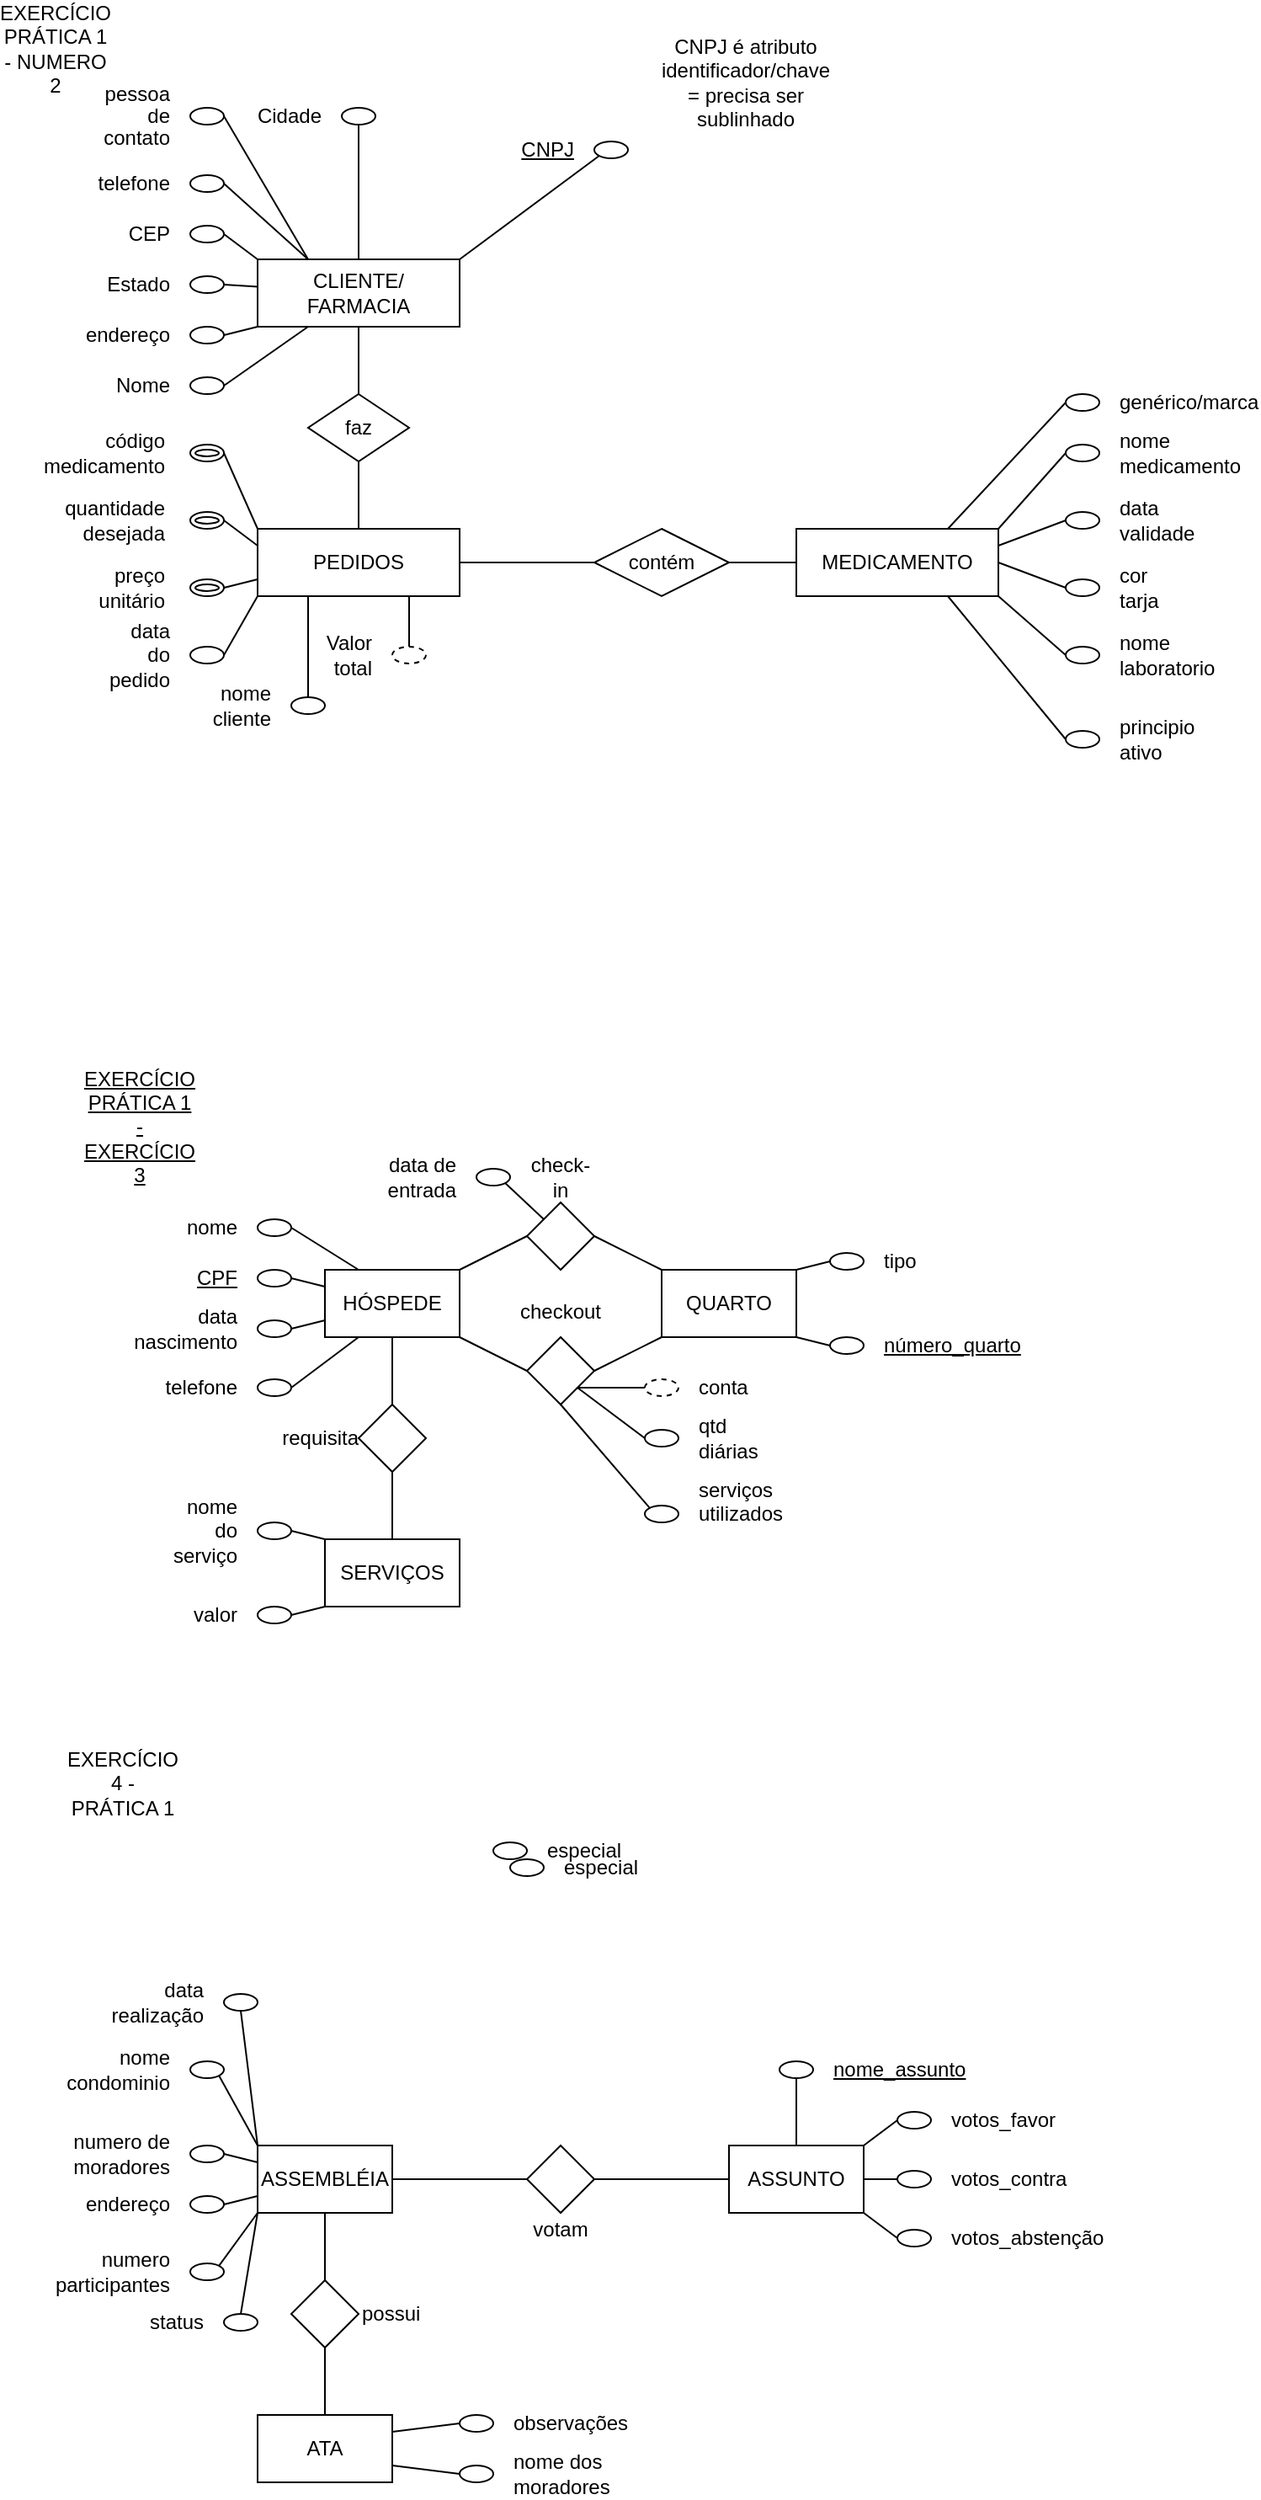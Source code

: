 <mxfile version="24.7.7">
  <diagram name="Página-1" id="wJPx6NjeLbjuttujyySv">
    <mxGraphModel dx="1707" dy="468" grid="1" gridSize="10" guides="1" tooltips="1" connect="1" arrows="1" fold="1" page="1" pageScale="1" pageWidth="827" pageHeight="1169" math="0" shadow="0">
      <root>
        <mxCell id="0" />
        <mxCell id="1" parent="0" />
        <mxCell id="q6L_Dp-qftHsIxAXk0o6-2" value="CLIENTE/&lt;div&gt;FARMACIA&lt;/div&gt;" style="whiteSpace=wrap;html=1;align=center;" vertex="1" parent="1">
          <mxGeometry x="80" y="160" width="120" height="40" as="geometry" />
        </mxCell>
        <mxCell id="q6L_Dp-qftHsIxAXk0o6-4" value="PEDIDOS" style="whiteSpace=wrap;html=1;align=center;" vertex="1" parent="1">
          <mxGeometry x="80" y="320" width="120" height="40" as="geometry" />
        </mxCell>
        <mxCell id="q6L_Dp-qftHsIxAXk0o6-16" value="&lt;p style=&quot;line-height: 110%;&quot;&gt;CNPJ&lt;/p&gt;" style="ellipse;whiteSpace=wrap;html=1;align=right;spacingLeft=0;fontStyle=4;spacingRight=30;" vertex="1" parent="1">
          <mxGeometry x="280" y="90" width="20" height="10" as="geometry" />
        </mxCell>
        <mxCell id="q6L_Dp-qftHsIxAXk0o6-17" value="Nome" style="ellipse;whiteSpace=wrap;html=1;align=right;spacingLeft=0;direction=west;spacingRight=30;" vertex="1" parent="1">
          <mxGeometry x="40" y="230" width="20" height="10" as="geometry" />
        </mxCell>
        <mxCell id="q6L_Dp-qftHsIxAXk0o6-19" value="&lt;p style=&quot;line-height: 110%;&quot;&gt;telefone&lt;/p&gt;" style="ellipse;whiteSpace=wrap;html=1;align=right;spacingLeft=0;spacingRight=30;" vertex="1" parent="1">
          <mxGeometry x="40" y="110" width="20" height="10" as="geometry" />
        </mxCell>
        <mxCell id="q6L_Dp-qftHsIxAXk0o6-20" value="&lt;p style=&quot;line-height: 110%;&quot;&gt;CEP&lt;/p&gt;" style="ellipse;whiteSpace=wrap;html=1;align=right;spacingLeft=0;spacingRight=30;" vertex="1" parent="1">
          <mxGeometry x="40" y="140" width="20" height="10" as="geometry" />
        </mxCell>
        <mxCell id="q6L_Dp-qftHsIxAXk0o6-21" value="&lt;p style=&quot;line-height: 110%;&quot;&gt;Estado&lt;/p&gt;" style="ellipse;whiteSpace=wrap;html=1;align=right;spacingLeft=0;spacingRight=30;" vertex="1" parent="1">
          <mxGeometry x="40" y="170" width="20" height="10" as="geometry" />
        </mxCell>
        <mxCell id="q6L_Dp-qftHsIxAXk0o6-22" value="&lt;p style=&quot;line-height: 110%;&quot;&gt;Cidade&lt;/p&gt;" style="ellipse;whiteSpace=wrap;html=1;align=right;spacingLeft=0;spacingRight=30;" vertex="1" parent="1">
          <mxGeometry x="130" y="70" width="20" height="10" as="geometry" />
        </mxCell>
        <mxCell id="q6L_Dp-qftHsIxAXk0o6-23" value="&lt;p style=&quot;line-height: 110%;&quot;&gt;endereço&lt;/p&gt;" style="ellipse;whiteSpace=wrap;html=1;align=right;spacingLeft=0;spacingRight=30;" vertex="1" parent="1">
          <mxGeometry x="40" y="200" width="20" height="10" as="geometry" />
        </mxCell>
        <mxCell id="q6L_Dp-qftHsIxAXk0o6-36" value="nome cliente" style="ellipse;whiteSpace=wrap;html=1;align=right;spacingLeft=0;direction=west;spacingRight=30;" vertex="1" parent="1">
          <mxGeometry x="100" y="420" width="20" height="10" as="geometry" />
        </mxCell>
        <mxCell id="q6L_Dp-qftHsIxAXk0o6-37" value="data do pedido" style="ellipse;whiteSpace=wrap;html=1;align=right;spacingLeft=0;direction=west;spacingRight=30;" vertex="1" parent="1">
          <mxGeometry x="40" y="390" width="20" height="10" as="geometry" />
        </mxCell>
        <mxCell id="q6L_Dp-qftHsIxAXk0o6-43" value="MEDICAMENTO" style="whiteSpace=wrap;html=1;align=center;" vertex="1" parent="1">
          <mxGeometry x="400" y="320" width="120" height="40" as="geometry" />
        </mxCell>
        <mxCell id="q6L_Dp-qftHsIxAXk0o6-44" value="data validade" style="ellipse;whiteSpace=wrap;html=1;align=left;spacingLeft=30;direction=west;" vertex="1" parent="1">
          <mxGeometry x="560" y="310" width="20" height="10" as="geometry" />
        </mxCell>
        <mxCell id="q6L_Dp-qftHsIxAXk0o6-45" value="cor tarja" style="ellipse;whiteSpace=wrap;html=1;align=left;spacingLeft=30;direction=west;" vertex="1" parent="1">
          <mxGeometry x="560" y="350" width="20" height="10" as="geometry" />
        </mxCell>
        <mxCell id="q6L_Dp-qftHsIxAXk0o6-46" value="nome laboratorio" style="ellipse;whiteSpace=wrap;html=1;align=left;spacingLeft=30;direction=west;" vertex="1" parent="1">
          <mxGeometry x="560" y="390" width="20" height="10" as="geometry" />
        </mxCell>
        <mxCell id="q6L_Dp-qftHsIxAXk0o6-47" value="principio ativo" style="ellipse;whiteSpace=wrap;html=1;align=left;spacingLeft=30;direction=west;" vertex="1" parent="1">
          <mxGeometry x="560" y="440" width="20" height="10" as="geometry" />
        </mxCell>
        <mxCell id="q6L_Dp-qftHsIxAXk0o6-48" value="nome medicamento" style="ellipse;whiteSpace=wrap;html=1;align=left;spacingLeft=30;direction=west;" vertex="1" parent="1">
          <mxGeometry x="560" y="270" width="20" height="10" as="geometry" />
        </mxCell>
        <mxCell id="q6L_Dp-qftHsIxAXk0o6-53" value="" style="endArrow=none;html=1;rounded=0;exitX=0.5;exitY=1;exitDx=0;exitDy=0;entryX=0.25;entryY=1;entryDx=0;entryDy=0;" edge="1" parent="1" source="q6L_Dp-qftHsIxAXk0o6-36" target="q6L_Dp-qftHsIxAXk0o6-4">
          <mxGeometry relative="1" as="geometry">
            <mxPoint x="330" y="370" as="sourcePoint" />
            <mxPoint x="490" y="370" as="targetPoint" />
          </mxGeometry>
        </mxCell>
        <mxCell id="q6L_Dp-qftHsIxAXk0o6-54" value="" style="endArrow=none;html=1;rounded=0;exitX=0;exitY=0.5;exitDx=0;exitDy=0;entryX=0;entryY=1;entryDx=0;entryDy=0;" edge="1" parent="1" source="q6L_Dp-qftHsIxAXk0o6-37" target="q6L_Dp-qftHsIxAXk0o6-4">
          <mxGeometry relative="1" as="geometry">
            <mxPoint x="330" y="370" as="sourcePoint" />
            <mxPoint x="490" y="370" as="targetPoint" />
          </mxGeometry>
        </mxCell>
        <mxCell id="q6L_Dp-qftHsIxAXk0o6-55" value="" style="endArrow=none;html=1;rounded=0;exitX=0;exitY=0.5;exitDx=0;exitDy=0;entryX=0;entryY=0.25;entryDx=0;entryDy=0;" edge="1" parent="1" target="q6L_Dp-qftHsIxAXk0o6-4">
          <mxGeometry relative="1" as="geometry">
            <mxPoint x="60" y="315" as="sourcePoint" />
            <mxPoint x="490" y="370" as="targetPoint" />
          </mxGeometry>
        </mxCell>
        <mxCell id="q6L_Dp-qftHsIxAXk0o6-57" value="" style="endArrow=none;html=1;rounded=0;exitX=1;exitY=0.5;exitDx=0;exitDy=0;entryX=0;entryY=0;entryDx=0;entryDy=0;" edge="1" parent="1" source="q6L_Dp-qftHsIxAXk0o6-91" target="q6L_Dp-qftHsIxAXk0o6-4">
          <mxGeometry relative="1" as="geometry">
            <mxPoint x="60" y="275" as="sourcePoint" />
            <mxPoint x="490" y="370" as="targetPoint" />
          </mxGeometry>
        </mxCell>
        <mxCell id="q6L_Dp-qftHsIxAXk0o6-59" value="" style="endArrow=none;html=1;rounded=0;exitX=0.5;exitY=1;exitDx=0;exitDy=0;entryX=0.5;entryY=0;entryDx=0;entryDy=0;" edge="1" parent="1" source="q6L_Dp-qftHsIxAXk0o6-2" target="q6L_Dp-qftHsIxAXk0o6-60">
          <mxGeometry relative="1" as="geometry">
            <mxPoint x="330" y="370" as="sourcePoint" />
            <mxPoint x="140" y="240" as="targetPoint" />
          </mxGeometry>
        </mxCell>
        <mxCell id="q6L_Dp-qftHsIxAXk0o6-60" value="faz" style="shape=rhombus;perimeter=rhombusPerimeter;whiteSpace=wrap;html=1;align=center;" vertex="1" parent="1">
          <mxGeometry x="110" y="240" width="60" height="40" as="geometry" />
        </mxCell>
        <mxCell id="q6L_Dp-qftHsIxAXk0o6-61" value="" style="endArrow=none;html=1;rounded=0;exitX=0.5;exitY=1;exitDx=0;exitDy=0;entryX=0.5;entryY=0;entryDx=0;entryDy=0;" edge="1" parent="1" source="q6L_Dp-qftHsIxAXk0o6-60" target="q6L_Dp-qftHsIxAXk0o6-4">
          <mxGeometry relative="1" as="geometry">
            <mxPoint x="330" y="370" as="sourcePoint" />
            <mxPoint x="490" y="370" as="targetPoint" />
          </mxGeometry>
        </mxCell>
        <mxCell id="q6L_Dp-qftHsIxAXk0o6-62" value="genérico/marca" style="ellipse;whiteSpace=wrap;html=1;align=left;spacingLeft=30;direction=west;" vertex="1" parent="1">
          <mxGeometry x="560" y="240" width="20" height="10" as="geometry" />
        </mxCell>
        <mxCell id="q6L_Dp-qftHsIxAXk0o6-63" value="" style="endArrow=none;html=1;rounded=0;exitX=1;exitY=0.5;exitDx=0;exitDy=0;entryX=0;entryY=0.5;entryDx=0;entryDy=0;" edge="1" parent="1" source="q6L_Dp-qftHsIxAXk0o6-4" target="q6L_Dp-qftHsIxAXk0o6-89">
          <mxGeometry relative="1" as="geometry">
            <mxPoint x="330" y="370" as="sourcePoint" />
            <mxPoint x="140" y="400" as="targetPoint" />
          </mxGeometry>
        </mxCell>
        <mxCell id="q6L_Dp-qftHsIxAXk0o6-18" value="&lt;p style=&quot;line-height: 110%;&quot;&gt;pessoa de contato&lt;/p&gt;" style="ellipse;whiteSpace=wrap;html=1;align=right;spacingLeft=0;spacingRight=30;" vertex="1" parent="1">
          <mxGeometry x="40" y="70" width="20" height="10" as="geometry" />
        </mxCell>
        <mxCell id="q6L_Dp-qftHsIxAXk0o6-74" value="" style="endArrow=none;html=1;rounded=0;exitX=0.75;exitY=1;exitDx=0;exitDy=0;entryX=1;entryY=0.5;entryDx=0;entryDy=0;" edge="1" parent="1" source="q6L_Dp-qftHsIxAXk0o6-43" target="q6L_Dp-qftHsIxAXk0o6-47">
          <mxGeometry relative="1" as="geometry">
            <mxPoint x="330" y="270" as="sourcePoint" />
            <mxPoint x="490" y="270" as="targetPoint" />
          </mxGeometry>
        </mxCell>
        <mxCell id="q6L_Dp-qftHsIxAXk0o6-75" value="" style="endArrow=none;html=1;rounded=0;entryX=1;entryY=0.5;entryDx=0;entryDy=0;exitX=1;exitY=1;exitDx=0;exitDy=0;" edge="1" parent="1" source="q6L_Dp-qftHsIxAXk0o6-43" target="q6L_Dp-qftHsIxAXk0o6-46">
          <mxGeometry relative="1" as="geometry">
            <mxPoint x="330" y="270" as="sourcePoint" />
            <mxPoint x="490" y="270" as="targetPoint" />
          </mxGeometry>
        </mxCell>
        <mxCell id="q6L_Dp-qftHsIxAXk0o6-76" value="" style="endArrow=none;html=1;rounded=0;entryX=1;entryY=0.5;entryDx=0;entryDy=0;exitX=1;exitY=0.5;exitDx=0;exitDy=0;" edge="1" parent="1" source="q6L_Dp-qftHsIxAXk0o6-43" target="q6L_Dp-qftHsIxAXk0o6-45">
          <mxGeometry relative="1" as="geometry">
            <mxPoint x="330" y="270" as="sourcePoint" />
            <mxPoint x="490" y="270" as="targetPoint" />
          </mxGeometry>
        </mxCell>
        <mxCell id="q6L_Dp-qftHsIxAXk0o6-77" value="" style="endArrow=none;html=1;rounded=0;entryX=1;entryY=0.5;entryDx=0;entryDy=0;exitX=1;exitY=0.25;exitDx=0;exitDy=0;" edge="1" parent="1" source="q6L_Dp-qftHsIxAXk0o6-43" target="q6L_Dp-qftHsIxAXk0o6-44">
          <mxGeometry relative="1" as="geometry">
            <mxPoint x="330" y="270" as="sourcePoint" />
            <mxPoint x="490" y="270" as="targetPoint" />
          </mxGeometry>
        </mxCell>
        <mxCell id="q6L_Dp-qftHsIxAXk0o6-78" value="" style="endArrow=none;html=1;rounded=0;entryX=1;entryY=0.5;entryDx=0;entryDy=0;exitX=1;exitY=0;exitDx=0;exitDy=0;" edge="1" parent="1" source="q6L_Dp-qftHsIxAXk0o6-43" target="q6L_Dp-qftHsIxAXk0o6-48">
          <mxGeometry relative="1" as="geometry">
            <mxPoint x="370" y="280" as="sourcePoint" />
            <mxPoint x="490" y="270" as="targetPoint" />
          </mxGeometry>
        </mxCell>
        <mxCell id="q6L_Dp-qftHsIxAXk0o6-79" value="" style="endArrow=none;html=1;rounded=0;entryX=1;entryY=0.5;entryDx=0;entryDy=0;exitX=0.75;exitY=0;exitDx=0;exitDy=0;" edge="1" parent="1" source="q6L_Dp-qftHsIxAXk0o6-43" target="q6L_Dp-qftHsIxAXk0o6-62">
          <mxGeometry relative="1" as="geometry">
            <mxPoint x="330" y="270" as="sourcePoint" />
            <mxPoint x="490" y="270" as="targetPoint" />
          </mxGeometry>
        </mxCell>
        <mxCell id="q6L_Dp-qftHsIxAXk0o6-80" value="" style="endArrow=none;html=1;rounded=0;exitX=1;exitY=0.5;exitDx=0;exitDy=0;entryX=0;entryY=0.5;entryDx=0;entryDy=0;" edge="1" parent="1" source="q6L_Dp-qftHsIxAXk0o6-89" target="q6L_Dp-qftHsIxAXk0o6-43">
          <mxGeometry relative="1" as="geometry">
            <mxPoint x="330" y="270" as="sourcePoint" />
            <mxPoint x="490" y="270" as="targetPoint" />
          </mxGeometry>
        </mxCell>
        <mxCell id="q6L_Dp-qftHsIxAXk0o6-81" value="" style="endArrow=none;html=1;rounded=0;exitX=0;exitY=1;exitDx=0;exitDy=0;entryX=1;entryY=0;entryDx=0;entryDy=0;" edge="1" parent="1" source="q6L_Dp-qftHsIxAXk0o6-16" target="q6L_Dp-qftHsIxAXk0o6-2">
          <mxGeometry relative="1" as="geometry">
            <mxPoint x="330" y="270" as="sourcePoint" />
            <mxPoint x="490" y="270" as="targetPoint" />
          </mxGeometry>
        </mxCell>
        <mxCell id="q6L_Dp-qftHsIxAXk0o6-82" value="" style="endArrow=none;html=1;rounded=0;exitX=0.5;exitY=1;exitDx=0;exitDy=0;entryX=0.5;entryY=0;entryDx=0;entryDy=0;" edge="1" parent="1" source="q6L_Dp-qftHsIxAXk0o6-22" target="q6L_Dp-qftHsIxAXk0o6-2">
          <mxGeometry relative="1" as="geometry">
            <mxPoint x="330" y="270" as="sourcePoint" />
            <mxPoint x="490" y="270" as="targetPoint" />
          </mxGeometry>
        </mxCell>
        <mxCell id="q6L_Dp-qftHsIxAXk0o6-83" value="" style="endArrow=none;html=1;rounded=0;exitX=1;exitY=0.5;exitDx=0;exitDy=0;entryX=0.25;entryY=0;entryDx=0;entryDy=0;" edge="1" parent="1" source="q6L_Dp-qftHsIxAXk0o6-18" target="q6L_Dp-qftHsIxAXk0o6-2">
          <mxGeometry relative="1" as="geometry">
            <mxPoint x="330" y="270" as="sourcePoint" />
            <mxPoint x="490" y="270" as="targetPoint" />
          </mxGeometry>
        </mxCell>
        <mxCell id="q6L_Dp-qftHsIxAXk0o6-84" value="" style="endArrow=none;html=1;rounded=0;exitX=1;exitY=0.5;exitDx=0;exitDy=0;entryX=0.25;entryY=0;entryDx=0;entryDy=0;" edge="1" parent="1" source="q6L_Dp-qftHsIxAXk0o6-19" target="q6L_Dp-qftHsIxAXk0o6-2">
          <mxGeometry relative="1" as="geometry">
            <mxPoint x="70" y="130" as="sourcePoint" />
            <mxPoint x="490" y="270" as="targetPoint" />
          </mxGeometry>
        </mxCell>
        <mxCell id="q6L_Dp-qftHsIxAXk0o6-85" value="" style="endArrow=none;html=1;rounded=0;exitX=1;exitY=0.5;exitDx=0;exitDy=0;entryX=0;entryY=0;entryDx=0;entryDy=0;" edge="1" parent="1" source="q6L_Dp-qftHsIxAXk0o6-20" target="q6L_Dp-qftHsIxAXk0o6-2">
          <mxGeometry relative="1" as="geometry">
            <mxPoint x="330" y="270" as="sourcePoint" />
            <mxPoint x="490" y="270" as="targetPoint" />
          </mxGeometry>
        </mxCell>
        <mxCell id="q6L_Dp-qftHsIxAXk0o6-86" value="" style="endArrow=none;html=1;rounded=0;exitX=1;exitY=0.5;exitDx=0;exitDy=0;" edge="1" parent="1" source="q6L_Dp-qftHsIxAXk0o6-21" target="q6L_Dp-qftHsIxAXk0o6-2">
          <mxGeometry relative="1" as="geometry">
            <mxPoint x="330" y="270" as="sourcePoint" />
            <mxPoint x="490" y="270" as="targetPoint" />
          </mxGeometry>
        </mxCell>
        <mxCell id="q6L_Dp-qftHsIxAXk0o6-87" value="" style="endArrow=none;html=1;rounded=0;exitX=1;exitY=0.5;exitDx=0;exitDy=0;entryX=0;entryY=1;entryDx=0;entryDy=0;" edge="1" parent="1" source="q6L_Dp-qftHsIxAXk0o6-23" target="q6L_Dp-qftHsIxAXk0o6-2">
          <mxGeometry relative="1" as="geometry">
            <mxPoint x="330" y="270" as="sourcePoint" />
            <mxPoint x="490" y="270" as="targetPoint" />
          </mxGeometry>
        </mxCell>
        <mxCell id="q6L_Dp-qftHsIxAXk0o6-88" value="" style="endArrow=none;html=1;rounded=0;exitX=0;exitY=0.5;exitDx=0;exitDy=0;entryX=0.25;entryY=1;entryDx=0;entryDy=0;" edge="1" parent="1" source="q6L_Dp-qftHsIxAXk0o6-17" target="q6L_Dp-qftHsIxAXk0o6-2">
          <mxGeometry relative="1" as="geometry">
            <mxPoint x="330" y="270" as="sourcePoint" />
            <mxPoint x="490" y="270" as="targetPoint" />
          </mxGeometry>
        </mxCell>
        <mxCell id="q6L_Dp-qftHsIxAXk0o6-89" value="contém" style="shape=rhombus;perimeter=rhombusPerimeter;whiteSpace=wrap;html=1;align=center;" vertex="1" parent="1">
          <mxGeometry x="280" y="320" width="80" height="40" as="geometry" />
        </mxCell>
        <mxCell id="q6L_Dp-qftHsIxAXk0o6-91" value="&lt;div&gt;código medicamento&lt;/div&gt;" style="ellipse;shape=doubleEllipse;margin=3;whiteSpace=wrap;html=1;align=right;spacingRight=30;" vertex="1" parent="1">
          <mxGeometry x="40" y="270" width="20" height="10" as="geometry" />
        </mxCell>
        <mxCell id="q6L_Dp-qftHsIxAXk0o6-95" value="&lt;div&gt;quantidade desejada&lt;/div&gt;" style="ellipse;shape=doubleEllipse;margin=3;whiteSpace=wrap;html=1;align=right;spacingRight=30;" vertex="1" parent="1">
          <mxGeometry x="40" y="310" width="20" height="10" as="geometry" />
        </mxCell>
        <mxCell id="q6L_Dp-qftHsIxAXk0o6-96" value="&lt;div&gt;preço unitário&lt;/div&gt;" style="ellipse;shape=doubleEllipse;margin=3;whiteSpace=wrap;html=1;align=right;spacingRight=30;" vertex="1" parent="1">
          <mxGeometry x="40" y="350" width="20" height="10" as="geometry" />
        </mxCell>
        <mxCell id="q6L_Dp-qftHsIxAXk0o6-102" value="" style="endArrow=none;html=1;rounded=0;exitX=1;exitY=0.5;exitDx=0;exitDy=0;entryX=0;entryY=0.75;entryDx=0;entryDy=0;" edge="1" parent="1" source="q6L_Dp-qftHsIxAXk0o6-96" target="q6L_Dp-qftHsIxAXk0o6-4">
          <mxGeometry relative="1" as="geometry">
            <mxPoint x="330" y="370" as="sourcePoint" />
            <mxPoint x="490" y="370" as="targetPoint" />
          </mxGeometry>
        </mxCell>
        <mxCell id="q6L_Dp-qftHsIxAXk0o6-106" value="Valor total" style="ellipse;whiteSpace=wrap;html=1;align=right;dashed=1;spacingRight=30;" vertex="1" parent="1">
          <mxGeometry x="160" y="390" width="20" height="10" as="geometry" />
        </mxCell>
        <mxCell id="q6L_Dp-qftHsIxAXk0o6-107" value="" style="endArrow=none;html=1;rounded=0;exitX=0.75;exitY=1;exitDx=0;exitDy=0;entryX=0.5;entryY=0;entryDx=0;entryDy=0;" edge="1" parent="1" source="q6L_Dp-qftHsIxAXk0o6-4" target="q6L_Dp-qftHsIxAXk0o6-106">
          <mxGeometry relative="1" as="geometry">
            <mxPoint x="290" y="240" as="sourcePoint" />
            <mxPoint x="450" y="240" as="targetPoint" />
          </mxGeometry>
        </mxCell>
        <mxCell id="q6L_Dp-qftHsIxAXk0o6-108" value="CNPJ é atributo identificador/chave = precisa ser sublinhado" style="text;html=1;align=center;verticalAlign=middle;whiteSpace=wrap;rounded=0;" vertex="1" parent="1">
          <mxGeometry x="340" y="40" width="60" height="30" as="geometry" />
        </mxCell>
        <mxCell id="q6L_Dp-qftHsIxAXk0o6-110" value="HÓSPEDE" style="whiteSpace=wrap;html=1;align=center;" vertex="1" parent="1">
          <mxGeometry x="120" y="760" width="80" height="40" as="geometry" />
        </mxCell>
        <mxCell id="q6L_Dp-qftHsIxAXk0o6-111" value="QUARTO" style="whiteSpace=wrap;html=1;align=center;" vertex="1" parent="1">
          <mxGeometry x="320" y="760" width="80" height="40" as="geometry" />
        </mxCell>
        <mxCell id="q6L_Dp-qftHsIxAXk0o6-112" value="check-in" style="shape=rhombus;perimeter=rhombusPerimeter;whiteSpace=wrap;html=1;align=center;spacingTop=-70;spacing=0;" vertex="1" parent="1">
          <mxGeometry x="240" y="720" width="40" height="40" as="geometry" />
        </mxCell>
        <mxCell id="q6L_Dp-qftHsIxAXk0o6-113" value="" style="endArrow=none;html=1;rounded=0;exitX=1;exitY=0;exitDx=0;exitDy=0;entryX=0;entryY=0.5;entryDx=0;entryDy=0;" edge="1" parent="1" source="q6L_Dp-qftHsIxAXk0o6-110" target="q6L_Dp-qftHsIxAXk0o6-112">
          <mxGeometry relative="1" as="geometry">
            <mxPoint x="290" y="840" as="sourcePoint" />
            <mxPoint x="450" y="840" as="targetPoint" />
          </mxGeometry>
        </mxCell>
        <mxCell id="q6L_Dp-qftHsIxAXk0o6-114" value="" style="endArrow=none;html=1;rounded=0;exitX=1;exitY=0.5;exitDx=0;exitDy=0;entryX=0;entryY=0;entryDx=0;entryDy=0;" edge="1" parent="1" source="q6L_Dp-qftHsIxAXk0o6-112" target="q6L_Dp-qftHsIxAXk0o6-111">
          <mxGeometry relative="1" as="geometry">
            <mxPoint x="290" y="840" as="sourcePoint" />
            <mxPoint x="450" y="840" as="targetPoint" />
          </mxGeometry>
        </mxCell>
        <mxCell id="q6L_Dp-qftHsIxAXk0o6-115" value="SERVIÇOS" style="whiteSpace=wrap;html=1;align=center;" vertex="1" parent="1">
          <mxGeometry x="120" y="920" width="80" height="40" as="geometry" />
        </mxCell>
        <mxCell id="q6L_Dp-qftHsIxAXk0o6-117" value="checkout" style="shape=rhombus;perimeter=rhombusPerimeter;whiteSpace=wrap;html=1;align=center;spacingTop=-70;spacing=0;" vertex="1" parent="1">
          <mxGeometry x="240" y="800" width="40" height="40" as="geometry" />
        </mxCell>
        <mxCell id="q6L_Dp-qftHsIxAXk0o6-120" value="" style="endArrow=none;html=1;rounded=0;exitX=1;exitY=1;exitDx=0;exitDy=0;entryX=0;entryY=0.5;entryDx=0;entryDy=0;" edge="1" parent="1" source="q6L_Dp-qftHsIxAXk0o6-110" target="q6L_Dp-qftHsIxAXk0o6-117">
          <mxGeometry relative="1" as="geometry">
            <mxPoint x="290" y="840" as="sourcePoint" />
            <mxPoint x="450" y="840" as="targetPoint" />
          </mxGeometry>
        </mxCell>
        <mxCell id="q6L_Dp-qftHsIxAXk0o6-121" value="" style="endArrow=none;html=1;rounded=0;exitX=1;exitY=0.5;exitDx=0;exitDy=0;entryX=0;entryY=1;entryDx=0;entryDy=0;" edge="1" parent="1" source="q6L_Dp-qftHsIxAXk0o6-117" target="q6L_Dp-qftHsIxAXk0o6-111">
          <mxGeometry relative="1" as="geometry">
            <mxPoint x="290" y="840" as="sourcePoint" />
            <mxPoint x="450" y="840" as="targetPoint" />
          </mxGeometry>
        </mxCell>
        <mxCell id="q6L_Dp-qftHsIxAXk0o6-122" value="nome" style="ellipse;whiteSpace=wrap;html=1;align=right;spacingLeft=0;spacingRight=30;" vertex="1" parent="1">
          <mxGeometry x="80" y="730" width="20" height="10" as="geometry" />
        </mxCell>
        <mxCell id="q6L_Dp-qftHsIxAXk0o6-123" value="CPF" style="ellipse;whiteSpace=wrap;html=1;align=right;spacingLeft=0;spacingRight=30;fontStyle=4" vertex="1" parent="1">
          <mxGeometry x="80" y="760" width="20" height="10" as="geometry" />
        </mxCell>
        <mxCell id="q6L_Dp-qftHsIxAXk0o6-124" value="data nascimento" style="ellipse;whiteSpace=wrap;html=1;align=right;spacingLeft=0;spacingRight=30;" vertex="1" parent="1">
          <mxGeometry x="80" y="790" width="20" height="10" as="geometry" />
        </mxCell>
        <mxCell id="q6L_Dp-qftHsIxAXk0o6-125" value="telefone" style="ellipse;whiteSpace=wrap;html=1;align=right;spacingLeft=0;spacingRight=30;" vertex="1" parent="1">
          <mxGeometry x="80" y="825" width="20" height="10" as="geometry" />
        </mxCell>
        <mxCell id="q6L_Dp-qftHsIxAXk0o6-126" value="data de entrada" style="ellipse;whiteSpace=wrap;html=1;align=right;spacingLeft=0;spacingRight=30;" vertex="1" parent="1">
          <mxGeometry x="210" y="700" width="20" height="10" as="geometry" />
        </mxCell>
        <mxCell id="q6L_Dp-qftHsIxAXk0o6-128" value="EXERCÍCIO PRÁTICA 1 - NUMERO 2" style="text;html=1;align=center;verticalAlign=middle;whiteSpace=wrap;rounded=0;" vertex="1" parent="1">
          <mxGeometry x="-70" y="20" width="60" height="30" as="geometry" />
        </mxCell>
        <mxCell id="q6L_Dp-qftHsIxAXk0o6-129" value="EXERCÍCIO PRÁTICA 1 - EXERCÍCIO 3" style="text;html=1;align=center;verticalAlign=middle;whiteSpace=wrap;rounded=0;fontStyle=4" vertex="1" parent="1">
          <mxGeometry x="-20" y="660" width="60" height="30" as="geometry" />
        </mxCell>
        <mxCell id="q6L_Dp-qftHsIxAXk0o6-131" value="tipo" style="ellipse;whiteSpace=wrap;html=1;align=left;spacingLeft=30;spacingRight=0;" vertex="1" parent="1">
          <mxGeometry x="420" y="750" width="20" height="10" as="geometry" />
        </mxCell>
        <mxCell id="q6L_Dp-qftHsIxAXk0o6-132" value="número_quarto" style="ellipse;whiteSpace=wrap;html=1;align=left;spacingLeft=30;spacingRight=0;fontStyle=4" vertex="1" parent="1">
          <mxGeometry x="420" y="800" width="20" height="10" as="geometry" />
        </mxCell>
        <mxCell id="q6L_Dp-qftHsIxAXk0o6-135" value="" style="endArrow=none;html=1;rounded=0;exitX=1;exitY=0;exitDx=0;exitDy=0;entryX=0;entryY=0.5;entryDx=0;entryDy=0;" edge="1" parent="1" source="q6L_Dp-qftHsIxAXk0o6-111" target="q6L_Dp-qftHsIxAXk0o6-131">
          <mxGeometry relative="1" as="geometry">
            <mxPoint x="290" y="780" as="sourcePoint" />
            <mxPoint x="450" y="780" as="targetPoint" />
          </mxGeometry>
        </mxCell>
        <mxCell id="q6L_Dp-qftHsIxAXk0o6-137" value="" style="endArrow=none;html=1;rounded=0;exitX=1;exitY=1;exitDx=0;exitDy=0;entryX=0;entryY=0.5;entryDx=0;entryDy=0;" edge="1" parent="1" source="q6L_Dp-qftHsIxAXk0o6-111" target="q6L_Dp-qftHsIxAXk0o6-132">
          <mxGeometry relative="1" as="geometry">
            <mxPoint x="290" y="780" as="sourcePoint" />
            <mxPoint x="450" y="780" as="targetPoint" />
          </mxGeometry>
        </mxCell>
        <mxCell id="q6L_Dp-qftHsIxAXk0o6-139" value="requisita" style="shape=rhombus;perimeter=rhombusPerimeter;whiteSpace=wrap;html=1;align=right;spacingTop=0;spacing=0;spacingRight=40;" vertex="1" parent="1">
          <mxGeometry x="140" y="840" width="40" height="40" as="geometry" />
        </mxCell>
        <mxCell id="q6L_Dp-qftHsIxAXk0o6-142" value="" style="endArrow=none;html=1;rounded=0;exitX=0.5;exitY=1;exitDx=0;exitDy=0;entryX=0.5;entryY=0;entryDx=0;entryDy=0;" edge="1" parent="1" source="q6L_Dp-qftHsIxAXk0o6-110" target="q6L_Dp-qftHsIxAXk0o6-139">
          <mxGeometry relative="1" as="geometry">
            <mxPoint x="290" y="780" as="sourcePoint" />
            <mxPoint x="180" y="820" as="targetPoint" />
          </mxGeometry>
        </mxCell>
        <mxCell id="q6L_Dp-qftHsIxAXk0o6-144" value="" style="endArrow=none;html=1;rounded=0;exitX=0.5;exitY=1;exitDx=0;exitDy=0;entryX=0.5;entryY=0;entryDx=0;entryDy=0;" edge="1" parent="1" source="q6L_Dp-qftHsIxAXk0o6-139" target="q6L_Dp-qftHsIxAXk0o6-115">
          <mxGeometry relative="1" as="geometry">
            <mxPoint x="290" y="780" as="sourcePoint" />
            <mxPoint x="450" y="780" as="targetPoint" />
          </mxGeometry>
        </mxCell>
        <mxCell id="q6L_Dp-qftHsIxAXk0o6-146" value="nome do serviço" style="ellipse;whiteSpace=wrap;html=1;align=right;spacingLeft=0;spacingRight=30;" vertex="1" parent="1">
          <mxGeometry x="80" y="910" width="20" height="10" as="geometry" />
        </mxCell>
        <mxCell id="q6L_Dp-qftHsIxAXk0o6-152" value="" style="endArrow=none;html=1;rounded=0;exitX=1;exitY=0.5;exitDx=0;exitDy=0;entryX=0;entryY=0;entryDx=0;entryDy=0;" edge="1" parent="1" source="q6L_Dp-qftHsIxAXk0o6-146" target="q6L_Dp-qftHsIxAXk0o6-115">
          <mxGeometry relative="1" as="geometry">
            <mxPoint x="290" y="880" as="sourcePoint" />
            <mxPoint x="450" y="880" as="targetPoint" />
          </mxGeometry>
        </mxCell>
        <mxCell id="q6L_Dp-qftHsIxAXk0o6-154" value="conta" style="ellipse;whiteSpace=wrap;html=1;align=left;dashed=1;spacingLeft=30;" vertex="1" parent="1">
          <mxGeometry x="310" y="825" width="20" height="10" as="geometry" />
        </mxCell>
        <mxCell id="q6L_Dp-qftHsIxAXk0o6-155" value="" style="endArrow=none;html=1;rounded=0;exitX=1;exitY=1;exitDx=0;exitDy=0;entryX=0;entryY=0.5;entryDx=0;entryDy=0;" edge="1" parent="1" source="q6L_Dp-qftHsIxAXk0o6-117" target="q6L_Dp-qftHsIxAXk0o6-154">
          <mxGeometry relative="1" as="geometry">
            <mxPoint x="300" y="880" as="sourcePoint" />
            <mxPoint x="460" y="880" as="targetPoint" />
          </mxGeometry>
        </mxCell>
        <mxCell id="q6L_Dp-qftHsIxAXk0o6-158" value="serviços utilizados&lt;div&gt;&lt;br&gt;&lt;/div&gt;" style="ellipse;whiteSpace=wrap;html=1;align=left;spacingLeft=30;spacingRight=30;" vertex="1" parent="1">
          <mxGeometry x="310" y="900" width="20" height="10" as="geometry" />
        </mxCell>
        <mxCell id="q6L_Dp-qftHsIxAXk0o6-159" value="qtd diárias" style="ellipse;whiteSpace=wrap;html=1;align=left;spacingLeft=30;spacingRight=30;" vertex="1" parent="1">
          <mxGeometry x="310" y="855" width="20" height="10" as="geometry" />
        </mxCell>
        <mxCell id="q6L_Dp-qftHsIxAXk0o6-162" value="" style="endArrow=none;html=1;rounded=0;exitX=0.5;exitY=1;exitDx=0;exitDy=0;entryX=0;entryY=0;entryDx=0;entryDy=0;" edge="1" parent="1" source="q6L_Dp-qftHsIxAXk0o6-117" target="q6L_Dp-qftHsIxAXk0o6-158">
          <mxGeometry relative="1" as="geometry">
            <mxPoint x="300" y="880" as="sourcePoint" />
            <mxPoint x="460" y="880" as="targetPoint" />
          </mxGeometry>
        </mxCell>
        <mxCell id="q6L_Dp-qftHsIxAXk0o6-163" value="" style="endArrow=none;html=1;rounded=0;exitX=1;exitY=1;exitDx=0;exitDy=0;entryX=0;entryY=0.5;entryDx=0;entryDy=0;" edge="1" parent="1" source="q6L_Dp-qftHsIxAXk0o6-117" target="q6L_Dp-qftHsIxAXk0o6-159">
          <mxGeometry relative="1" as="geometry">
            <mxPoint x="300" y="880" as="sourcePoint" />
            <mxPoint x="460" y="880" as="targetPoint" />
          </mxGeometry>
        </mxCell>
        <mxCell id="q6L_Dp-qftHsIxAXk0o6-165" value="" style="endArrow=none;html=1;rounded=0;exitX=1;exitY=0.5;exitDx=0;exitDy=0;entryX=0.25;entryY=1;entryDx=0;entryDy=0;" edge="1" parent="1" source="q6L_Dp-qftHsIxAXk0o6-125" target="q6L_Dp-qftHsIxAXk0o6-110">
          <mxGeometry relative="1" as="geometry">
            <mxPoint x="300" y="880" as="sourcePoint" />
            <mxPoint x="460" y="880" as="targetPoint" />
          </mxGeometry>
        </mxCell>
        <mxCell id="q6L_Dp-qftHsIxAXk0o6-166" value="" style="endArrow=none;html=1;rounded=0;exitX=1;exitY=0.5;exitDx=0;exitDy=0;entryX=0;entryY=0.75;entryDx=0;entryDy=0;" edge="1" parent="1" source="q6L_Dp-qftHsIxAXk0o6-124" target="q6L_Dp-qftHsIxAXk0o6-110">
          <mxGeometry relative="1" as="geometry">
            <mxPoint x="300" y="880" as="sourcePoint" />
            <mxPoint x="460" y="880" as="targetPoint" />
          </mxGeometry>
        </mxCell>
        <mxCell id="q6L_Dp-qftHsIxAXk0o6-167" value="" style="endArrow=none;html=1;rounded=0;exitX=1;exitY=0.5;exitDx=0;exitDy=0;entryX=0;entryY=0.25;entryDx=0;entryDy=0;" edge="1" parent="1" source="q6L_Dp-qftHsIxAXk0o6-123" target="q6L_Dp-qftHsIxAXk0o6-110">
          <mxGeometry relative="1" as="geometry">
            <mxPoint x="300" y="880" as="sourcePoint" />
            <mxPoint x="460" y="880" as="targetPoint" />
          </mxGeometry>
        </mxCell>
        <mxCell id="q6L_Dp-qftHsIxAXk0o6-168" value="" style="endArrow=none;html=1;rounded=0;exitX=1;exitY=0.5;exitDx=0;exitDy=0;entryX=0.25;entryY=0;entryDx=0;entryDy=0;" edge="1" parent="1" source="q6L_Dp-qftHsIxAXk0o6-122" target="q6L_Dp-qftHsIxAXk0o6-110">
          <mxGeometry relative="1" as="geometry">
            <mxPoint x="300" y="880" as="sourcePoint" />
            <mxPoint x="460" y="880" as="targetPoint" />
          </mxGeometry>
        </mxCell>
        <mxCell id="q6L_Dp-qftHsIxAXk0o6-169" value="" style="endArrow=none;html=1;rounded=0;exitX=1;exitY=1;exitDx=0;exitDy=0;entryX=0;entryY=0;entryDx=0;entryDy=0;" edge="1" parent="1" source="q6L_Dp-qftHsIxAXk0o6-126" target="q6L_Dp-qftHsIxAXk0o6-112">
          <mxGeometry relative="1" as="geometry">
            <mxPoint x="300" y="880" as="sourcePoint" />
            <mxPoint x="460" y="880" as="targetPoint" />
          </mxGeometry>
        </mxCell>
        <mxCell id="q6L_Dp-qftHsIxAXk0o6-172" value="EXERCÍCIO 4 - PRÁTICA 1" style="text;html=1;align=center;verticalAlign=middle;whiteSpace=wrap;rounded=0;" vertex="1" parent="1">
          <mxGeometry x="-30" y="1050" width="60" height="30" as="geometry" />
        </mxCell>
        <mxCell id="q6L_Dp-qftHsIxAXk0o6-174" value="valor" style="ellipse;whiteSpace=wrap;html=1;align=right;spacingLeft=0;spacingRight=30;" vertex="1" parent="1">
          <mxGeometry x="80" y="960" width="20" height="10" as="geometry" />
        </mxCell>
        <mxCell id="q6L_Dp-qftHsIxAXk0o6-175" value="data realização" style="ellipse;whiteSpace=wrap;html=1;align=right;spacingLeft=0;spacingRight=30;" vertex="1" parent="1">
          <mxGeometry x="60" y="1190" width="20" height="10" as="geometry" />
        </mxCell>
        <mxCell id="q6L_Dp-qftHsIxAXk0o6-176" value="nome condominio" style="ellipse;whiteSpace=wrap;html=1;align=right;spacingLeft=0;spacingRight=30;" vertex="1" parent="1">
          <mxGeometry x="40" y="1230" width="20" height="10" as="geometry" />
        </mxCell>
        <mxCell id="q6L_Dp-qftHsIxAXk0o6-177" value="numero de moradores" style="ellipse;whiteSpace=wrap;html=1;align=right;spacingLeft=0;spacingRight=30;" vertex="1" parent="1">
          <mxGeometry x="40" y="1280" width="20" height="10" as="geometry" />
        </mxCell>
        <mxCell id="q6L_Dp-qftHsIxAXk0o6-178" value="endereço" style="ellipse;whiteSpace=wrap;html=1;align=right;spacingLeft=0;spacingRight=30;" vertex="1" parent="1">
          <mxGeometry x="40" y="1310" width="20" height="10" as="geometry" />
        </mxCell>
        <mxCell id="q6L_Dp-qftHsIxAXk0o6-179" value="numero participantes" style="ellipse;whiteSpace=wrap;html=1;align=right;spacingLeft=0;spacingRight=30;" vertex="1" parent="1">
          <mxGeometry x="40" y="1350" width="20" height="10" as="geometry" />
        </mxCell>
        <mxCell id="q6L_Dp-qftHsIxAXk0o6-180" value="status" style="ellipse;whiteSpace=wrap;html=1;align=right;spacingLeft=0;spacingRight=30;" vertex="1" parent="1">
          <mxGeometry x="60" y="1380" width="20" height="10" as="geometry" />
        </mxCell>
        <mxCell id="q6L_Dp-qftHsIxAXk0o6-190" value="especial" style="ellipse;whiteSpace=wrap;html=1;align=left;spacingLeft=30;spacingRight=0;" vertex="1" parent="1">
          <mxGeometry x="220" y="1100" width="20" height="10" as="geometry" />
        </mxCell>
        <mxCell id="q6L_Dp-qftHsIxAXk0o6-191" value="especial" style="ellipse;whiteSpace=wrap;html=1;align=left;spacingLeft=30;spacingRight=0;" vertex="1" parent="1">
          <mxGeometry x="230" y="1110" width="20" height="10" as="geometry" />
        </mxCell>
        <mxCell id="q6L_Dp-qftHsIxAXk0o6-192" value="nome_assunto" style="ellipse;whiteSpace=wrap;html=1;align=left;spacingLeft=30;spacingRight=0;fontStyle=4" vertex="1" parent="1">
          <mxGeometry x="390" y="1230" width="20" height="10" as="geometry" />
        </mxCell>
        <mxCell id="q6L_Dp-qftHsIxAXk0o6-193" value="votos_abstenção" style="ellipse;whiteSpace=wrap;html=1;align=left;spacingLeft=30;spacingRight=0;" vertex="1" parent="1">
          <mxGeometry x="460" y="1330" width="20" height="10" as="geometry" />
        </mxCell>
        <mxCell id="q6L_Dp-qftHsIxAXk0o6-194" value="votos_favor" style="ellipse;whiteSpace=wrap;html=1;align=left;spacingLeft=30;spacingRight=0;" vertex="1" parent="1">
          <mxGeometry x="460" y="1260" width="20" height="10" as="geometry" />
        </mxCell>
        <mxCell id="q6L_Dp-qftHsIxAXk0o6-195" value="nome dos moradores" style="ellipse;whiteSpace=wrap;html=1;align=left;spacingLeft=30;spacingRight=0;" vertex="1" parent="1">
          <mxGeometry x="200" y="1470" width="20" height="10" as="geometry" />
        </mxCell>
        <mxCell id="q6L_Dp-qftHsIxAXk0o6-196" value="observações" style="ellipse;whiteSpace=wrap;html=1;align=left;spacingLeft=30;spacingRight=0;" vertex="1" parent="1">
          <mxGeometry x="200" y="1440" width="20" height="10" as="geometry" />
        </mxCell>
        <mxCell id="q6L_Dp-qftHsIxAXk0o6-197" value="votos_contra" style="ellipse;whiteSpace=wrap;html=1;align=left;spacingLeft=30;spacingRight=0;" vertex="1" parent="1">
          <mxGeometry x="460" y="1295" width="20" height="10" as="geometry" />
        </mxCell>
        <mxCell id="q6L_Dp-qftHsIxAXk0o6-198" value="ATA" style="whiteSpace=wrap;html=1;align=center;" vertex="1" parent="1">
          <mxGeometry x="80" y="1440" width="80" height="40" as="geometry" />
        </mxCell>
        <mxCell id="q6L_Dp-qftHsIxAXk0o6-199" value="ASSEMBLÉIA" style="whiteSpace=wrap;html=1;align=center;" vertex="1" parent="1">
          <mxGeometry x="80" y="1280" width="80" height="40" as="geometry" />
        </mxCell>
        <mxCell id="q6L_Dp-qftHsIxAXk0o6-200" value="ASSUNTO" style="whiteSpace=wrap;html=1;align=center;" vertex="1" parent="1">
          <mxGeometry x="360" y="1280" width="80" height="40" as="geometry" />
        </mxCell>
        <mxCell id="q6L_Dp-qftHsIxAXk0o6-201" value="" style="endArrow=none;html=1;rounded=0;exitX=1;exitY=0.5;exitDx=0;exitDy=0;entryX=0;entryY=1;entryDx=0;entryDy=0;" edge="1" parent="1" source="q6L_Dp-qftHsIxAXk0o6-174" target="q6L_Dp-qftHsIxAXk0o6-115">
          <mxGeometry relative="1" as="geometry">
            <mxPoint x="320" y="900" as="sourcePoint" />
            <mxPoint x="480" y="900" as="targetPoint" />
          </mxGeometry>
        </mxCell>
        <mxCell id="q6L_Dp-qftHsIxAXk0o6-205" value="" style="endArrow=none;html=1;rounded=0;exitX=0.5;exitY=0;exitDx=0;exitDy=0;" edge="1" parent="1" source="q6L_Dp-qftHsIxAXk0o6-180">
          <mxGeometry relative="1" as="geometry">
            <mxPoint x="320" y="1300" as="sourcePoint" />
            <mxPoint x="80" y="1320" as="targetPoint" />
          </mxGeometry>
        </mxCell>
        <mxCell id="q6L_Dp-qftHsIxAXk0o6-206" value="" style="endArrow=none;html=1;rounded=0;exitX=1;exitY=0.5;exitDx=0;exitDy=0;" edge="1" parent="1" source="q6L_Dp-qftHsIxAXk0o6-199">
          <mxGeometry relative="1" as="geometry">
            <mxPoint x="530" y="1240" as="sourcePoint" />
            <mxPoint x="240" y="1300" as="targetPoint" />
          </mxGeometry>
        </mxCell>
        <mxCell id="q6L_Dp-qftHsIxAXk0o6-207" value="" style="endArrow=none;html=1;rounded=0;exitX=0.5;exitY=1;exitDx=0;exitDy=0;entryX=0;entryY=0;entryDx=0;entryDy=0;" edge="1" parent="1" source="q6L_Dp-qftHsIxAXk0o6-175" target="q6L_Dp-qftHsIxAXk0o6-199">
          <mxGeometry relative="1" as="geometry">
            <mxPoint x="320" y="1300" as="sourcePoint" />
            <mxPoint x="480" y="1300" as="targetPoint" />
          </mxGeometry>
        </mxCell>
        <mxCell id="q6L_Dp-qftHsIxAXk0o6-208" value="" style="endArrow=none;html=1;rounded=0;exitX=1;exitY=1;exitDx=0;exitDy=0;entryX=0;entryY=0;entryDx=0;entryDy=0;" edge="1" parent="1" source="q6L_Dp-qftHsIxAXk0o6-176" target="q6L_Dp-qftHsIxAXk0o6-199">
          <mxGeometry relative="1" as="geometry">
            <mxPoint x="320" y="1300" as="sourcePoint" />
            <mxPoint x="480" y="1300" as="targetPoint" />
          </mxGeometry>
        </mxCell>
        <mxCell id="q6L_Dp-qftHsIxAXk0o6-209" value="" style="endArrow=none;html=1;rounded=0;exitX=1;exitY=0.5;exitDx=0;exitDy=0;entryX=0;entryY=0.25;entryDx=0;entryDy=0;" edge="1" parent="1" source="q6L_Dp-qftHsIxAXk0o6-177" target="q6L_Dp-qftHsIxAXk0o6-199">
          <mxGeometry relative="1" as="geometry">
            <mxPoint x="320" y="1300" as="sourcePoint" />
            <mxPoint x="480" y="1300" as="targetPoint" />
          </mxGeometry>
        </mxCell>
        <mxCell id="q6L_Dp-qftHsIxAXk0o6-210" value="" style="endArrow=none;html=1;rounded=0;exitX=1;exitY=0.5;exitDx=0;exitDy=0;entryX=0;entryY=0.75;entryDx=0;entryDy=0;" edge="1" parent="1" source="q6L_Dp-qftHsIxAXk0o6-178" target="q6L_Dp-qftHsIxAXk0o6-199">
          <mxGeometry relative="1" as="geometry">
            <mxPoint x="320" y="1300" as="sourcePoint" />
            <mxPoint x="480" y="1300" as="targetPoint" />
          </mxGeometry>
        </mxCell>
        <mxCell id="q6L_Dp-qftHsIxAXk0o6-211" value="" style="endArrow=none;html=1;rounded=0;exitX=1;exitY=0;exitDx=0;exitDy=0;entryX=0;entryY=1;entryDx=0;entryDy=0;" edge="1" parent="1" source="q6L_Dp-qftHsIxAXk0o6-179" target="q6L_Dp-qftHsIxAXk0o6-199">
          <mxGeometry relative="1" as="geometry">
            <mxPoint x="320" y="1300" as="sourcePoint" />
            <mxPoint x="480" y="1300" as="targetPoint" />
          </mxGeometry>
        </mxCell>
        <mxCell id="q6L_Dp-qftHsIxAXk0o6-214" value="votam" style="shape=rhombus;perimeter=rhombusPerimeter;whiteSpace=wrap;html=1;align=center;spacingTop=60;" vertex="1" parent="1">
          <mxGeometry x="240" y="1280" width="40" height="40" as="geometry" />
        </mxCell>
        <mxCell id="q6L_Dp-qftHsIxAXk0o6-215" value="" style="endArrow=none;html=1;rounded=0;exitX=1;exitY=0.5;exitDx=0;exitDy=0;" edge="1" parent="1" source="q6L_Dp-qftHsIxAXk0o6-214" target="q6L_Dp-qftHsIxAXk0o6-200">
          <mxGeometry relative="1" as="geometry">
            <mxPoint x="320" y="1300" as="sourcePoint" />
            <mxPoint x="360" y="1300" as="targetPoint" />
          </mxGeometry>
        </mxCell>
        <mxCell id="q6L_Dp-qftHsIxAXk0o6-216" value="" style="endArrow=none;html=1;rounded=0;entryX=0;entryY=0.5;entryDx=0;entryDy=0;" edge="1" parent="1" target="q6L_Dp-qftHsIxAXk0o6-197">
          <mxGeometry relative="1" as="geometry">
            <mxPoint x="440" y="1300" as="sourcePoint" />
            <mxPoint x="460" y="1300" as="targetPoint" />
          </mxGeometry>
        </mxCell>
        <mxCell id="q6L_Dp-qftHsIxAXk0o6-219" value="" style="endArrow=none;html=1;rounded=0;exitX=0.5;exitY=1;exitDx=0;exitDy=0;" edge="1" parent="1" source="q6L_Dp-qftHsIxAXk0o6-199">
          <mxGeometry relative="1" as="geometry">
            <mxPoint x="320" y="1400" as="sourcePoint" />
            <mxPoint x="120" y="1360" as="targetPoint" />
          </mxGeometry>
        </mxCell>
        <mxCell id="q6L_Dp-qftHsIxAXk0o6-221" value="possui" style="shape=rhombus;perimeter=rhombusPerimeter;whiteSpace=wrap;html=1;align=left;spacingTop=0;spacingLeft=40;" vertex="1" parent="1">
          <mxGeometry x="100" y="1360" width="40" height="40" as="geometry" />
        </mxCell>
        <mxCell id="q6L_Dp-qftHsIxAXk0o6-222" value="" style="endArrow=none;html=1;rounded=0;exitX=0.5;exitY=1;exitDx=0;exitDy=0;entryX=0.5;entryY=0;entryDx=0;entryDy=0;" edge="1" parent="1" source="q6L_Dp-qftHsIxAXk0o6-221" target="q6L_Dp-qftHsIxAXk0o6-198">
          <mxGeometry relative="1" as="geometry">
            <mxPoint x="210" y="1410" as="sourcePoint" />
            <mxPoint x="370" y="1410" as="targetPoint" />
          </mxGeometry>
        </mxCell>
        <mxCell id="q6L_Dp-qftHsIxAXk0o6-225" value="" style="endArrow=none;html=1;rounded=0;exitX=1;exitY=1;exitDx=0;exitDy=0;entryX=0;entryY=0.5;entryDx=0;entryDy=0;" edge="1" parent="1" source="q6L_Dp-qftHsIxAXk0o6-200" target="q6L_Dp-qftHsIxAXk0o6-193">
          <mxGeometry relative="1" as="geometry">
            <mxPoint x="320" y="1300" as="sourcePoint" />
            <mxPoint x="480" y="1300" as="targetPoint" />
          </mxGeometry>
        </mxCell>
        <mxCell id="q6L_Dp-qftHsIxAXk0o6-226" value="" style="endArrow=none;html=1;rounded=0;exitX=1;exitY=0;exitDx=0;exitDy=0;entryX=0;entryY=0.5;entryDx=0;entryDy=0;" edge="1" parent="1" source="q6L_Dp-qftHsIxAXk0o6-200" target="q6L_Dp-qftHsIxAXk0o6-194">
          <mxGeometry relative="1" as="geometry">
            <mxPoint x="320" y="1300" as="sourcePoint" />
            <mxPoint x="480" y="1300" as="targetPoint" />
          </mxGeometry>
        </mxCell>
        <mxCell id="q6L_Dp-qftHsIxAXk0o6-227" value="" style="endArrow=none;html=1;rounded=0;exitX=1;exitY=0.25;exitDx=0;exitDy=0;entryX=0;entryY=0.5;entryDx=0;entryDy=0;" edge="1" parent="1" source="q6L_Dp-qftHsIxAXk0o6-198" target="q6L_Dp-qftHsIxAXk0o6-196">
          <mxGeometry relative="1" as="geometry">
            <mxPoint x="320" y="1300" as="sourcePoint" />
            <mxPoint x="480" y="1300" as="targetPoint" />
          </mxGeometry>
        </mxCell>
        <mxCell id="q6L_Dp-qftHsIxAXk0o6-228" value="" style="endArrow=none;html=1;rounded=0;exitX=1;exitY=0.75;exitDx=0;exitDy=0;entryX=0;entryY=0.5;entryDx=0;entryDy=0;" edge="1" parent="1" source="q6L_Dp-qftHsIxAXk0o6-198" target="q6L_Dp-qftHsIxAXk0o6-195">
          <mxGeometry relative="1" as="geometry">
            <mxPoint x="320" y="1300" as="sourcePoint" />
            <mxPoint x="480" y="1300" as="targetPoint" />
          </mxGeometry>
        </mxCell>
        <mxCell id="q6L_Dp-qftHsIxAXk0o6-229" value="" style="endArrow=none;html=1;rounded=0;exitX=0.5;exitY=0;exitDx=0;exitDy=0;entryX=0.5;entryY=1;entryDx=0;entryDy=0;" edge="1" parent="1" source="q6L_Dp-qftHsIxAXk0o6-200" target="q6L_Dp-qftHsIxAXk0o6-192">
          <mxGeometry relative="1" as="geometry">
            <mxPoint x="320" y="1300" as="sourcePoint" />
            <mxPoint x="480" y="1300" as="targetPoint" />
          </mxGeometry>
        </mxCell>
      </root>
    </mxGraphModel>
  </diagram>
</mxfile>
